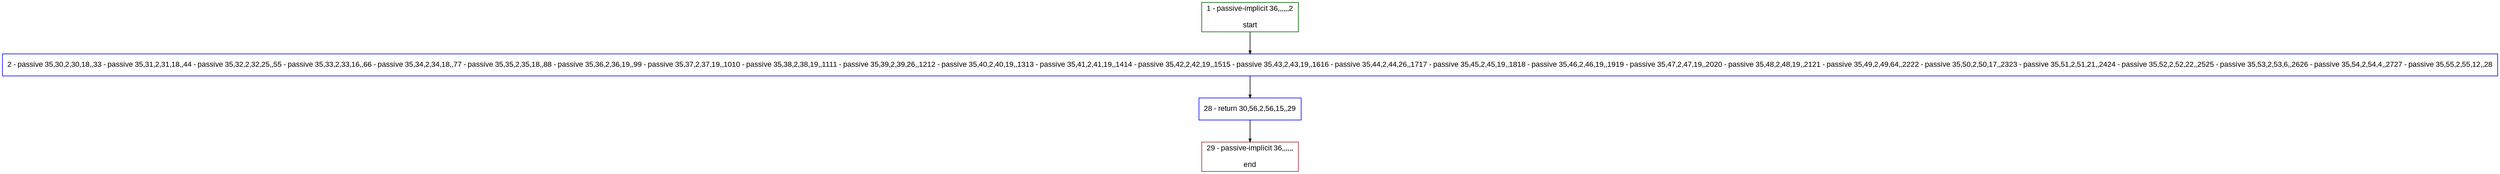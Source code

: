 digraph "" {
  graph [pack="true", label="", fontsize="12", packmode="clust", fontname="Arial", fillcolor="#FFFFCC", bgcolor="white", style="rounded,filled", compound="true"];
  node [node_initialized="no", label="", color="grey", fontsize="12", fillcolor="white", fontname="Arial", style="filled", shape="rectangle", compound="true", fixedsize="false"];
  edge [fontcolor="black", arrowhead="normal", arrowtail="none", arrowsize="0.5", ltail="", label="", color="black", fontsize="12", lhead="", fontname="Arial", dir="forward", compound="true"];
  __N1 [label="2 - passive 35,30,2,30,18,,33 - passive 35,31,2,31,18,,44 - passive 35,32,2,32,25,,55 - passive 35,33,2,33,16,,66 - passive 35,34,2,34,18,,77 - passive 35,35,2,35,18,,88 - passive 35,36,2,36,19,,99 - passive 35,37,2,37,19,,1010 - passive 35,38,2,38,19,,1111 - passive 35,39,2,39,26,,1212 - passive 35,40,2,40,19,,1313 - passive 35,41,2,41,19,,1414 - passive 35,42,2,42,19,,1515 - passive 35,43,2,43,19,,1616 - passive 35,44,2,44,26,,1717 - passive 35,45,2,45,19,,1818 - passive 35,46,2,46,19,,1919 - passive 35,47,2,47,19,,2020 - passive 35,48,2,48,19,,2121 - passive 35,49,2,49,64,,2222 - passive 35,50,2,50,17,,2323 - passive 35,51,2,51,21,,2424 - passive 35,52,2,52,22,,2525 - passive 35,53,2,53,6,,2626 - passive 35,54,2,54,4,,2727 - passive 35,55,2,55,12,,28", color="#0000ff", fillcolor="#ffffff", style="filled", shape="box"];
  __N2 [label="1 - passive-implicit 36,,,,,,2\n\nstart", color="#006400", fillcolor="#ffffff", style="filled", shape="box"];
  __N3 [label="28 - return 30,56,2,56,15,,29", color="#0000ff", fillcolor="#ffffff", style="filled", shape="box"];
  __N4 [label="29 - passive-implicit 36,,,,,,\n\nend", color="#a52a2a", fillcolor="#ffffff", style="filled", shape="box"];
  __N2 -> __N1 [arrowhead="normal", arrowtail="none", color="#000000", label="", dir="forward"];
  __N1 -> __N3 [arrowhead="normal", arrowtail="none", color="#000000", label="", dir="forward"];
  __N3 -> __N4 [arrowhead="normal", arrowtail="none", color="#000000", label="", dir="forward"];
}
